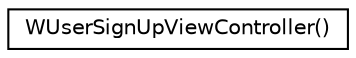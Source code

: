 digraph "Graphical Class Hierarchy"
{
  edge [fontname="Helvetica",fontsize="10",labelfontname="Helvetica",labelfontsize="10"];
  node [fontname="Helvetica",fontsize="10",shape=record];
  rankdir="LR";
  Node1 [label="WUserSignUpViewController()",height=0.2,width=0.4,color="black", fillcolor="white", style="filled",URL="$category_w_user_sign_up_view_controller_07_08.html"];
}
